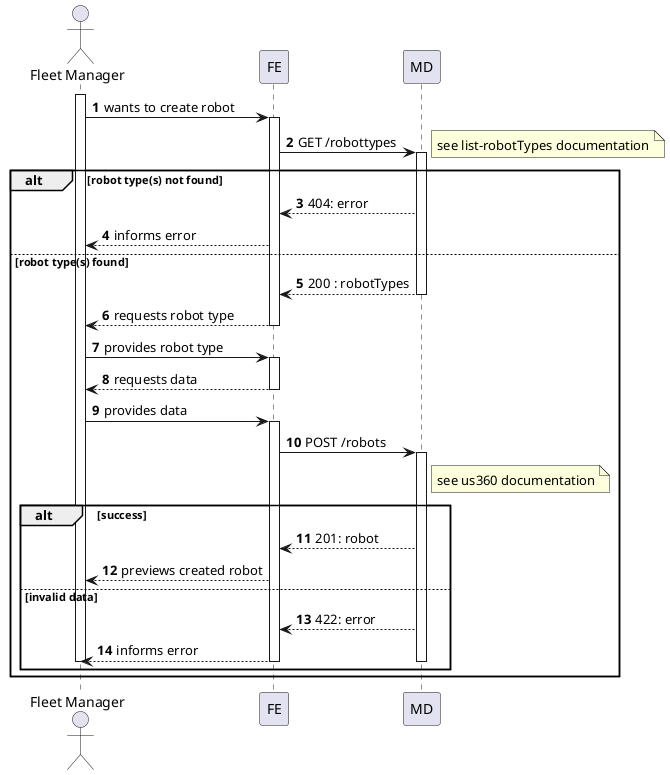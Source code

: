 @startuml
autonumber

actor "Fleet Manager" as usr

participant "FE" as ui

participant "MD" as md

activate usr
    usr -> ui : wants to create robot
    activate ui
        ui -> md : GET /robottypes
        activate md
        alt robot type(s) not found
        note right : see list-robotTypes documentation
            md --> ui : 404: error
            ui --> usr : informs error
        else robot type(s) found
            md --> ui : 200 : robotTypes
        deactivate md
        ui --> usr : requests robot type
    deactivate ui

    usr -> ui : provides robot type
    activate ui
        ui --> usr : requests data
    deactivate ui

    usr -> ui : provides data
    activate ui
        ui -> md : POST /robots

        activate md
        note right of md : see us360 documentation
        alt success
            md --> ui : 201: robot
            ui --> usr : previews created robot
        else invalid data
            md --> ui : 422: error
            ui --> usr : informs error
        deactivate md

    deactivate ui
deactivate usr
end
end

@enduml
